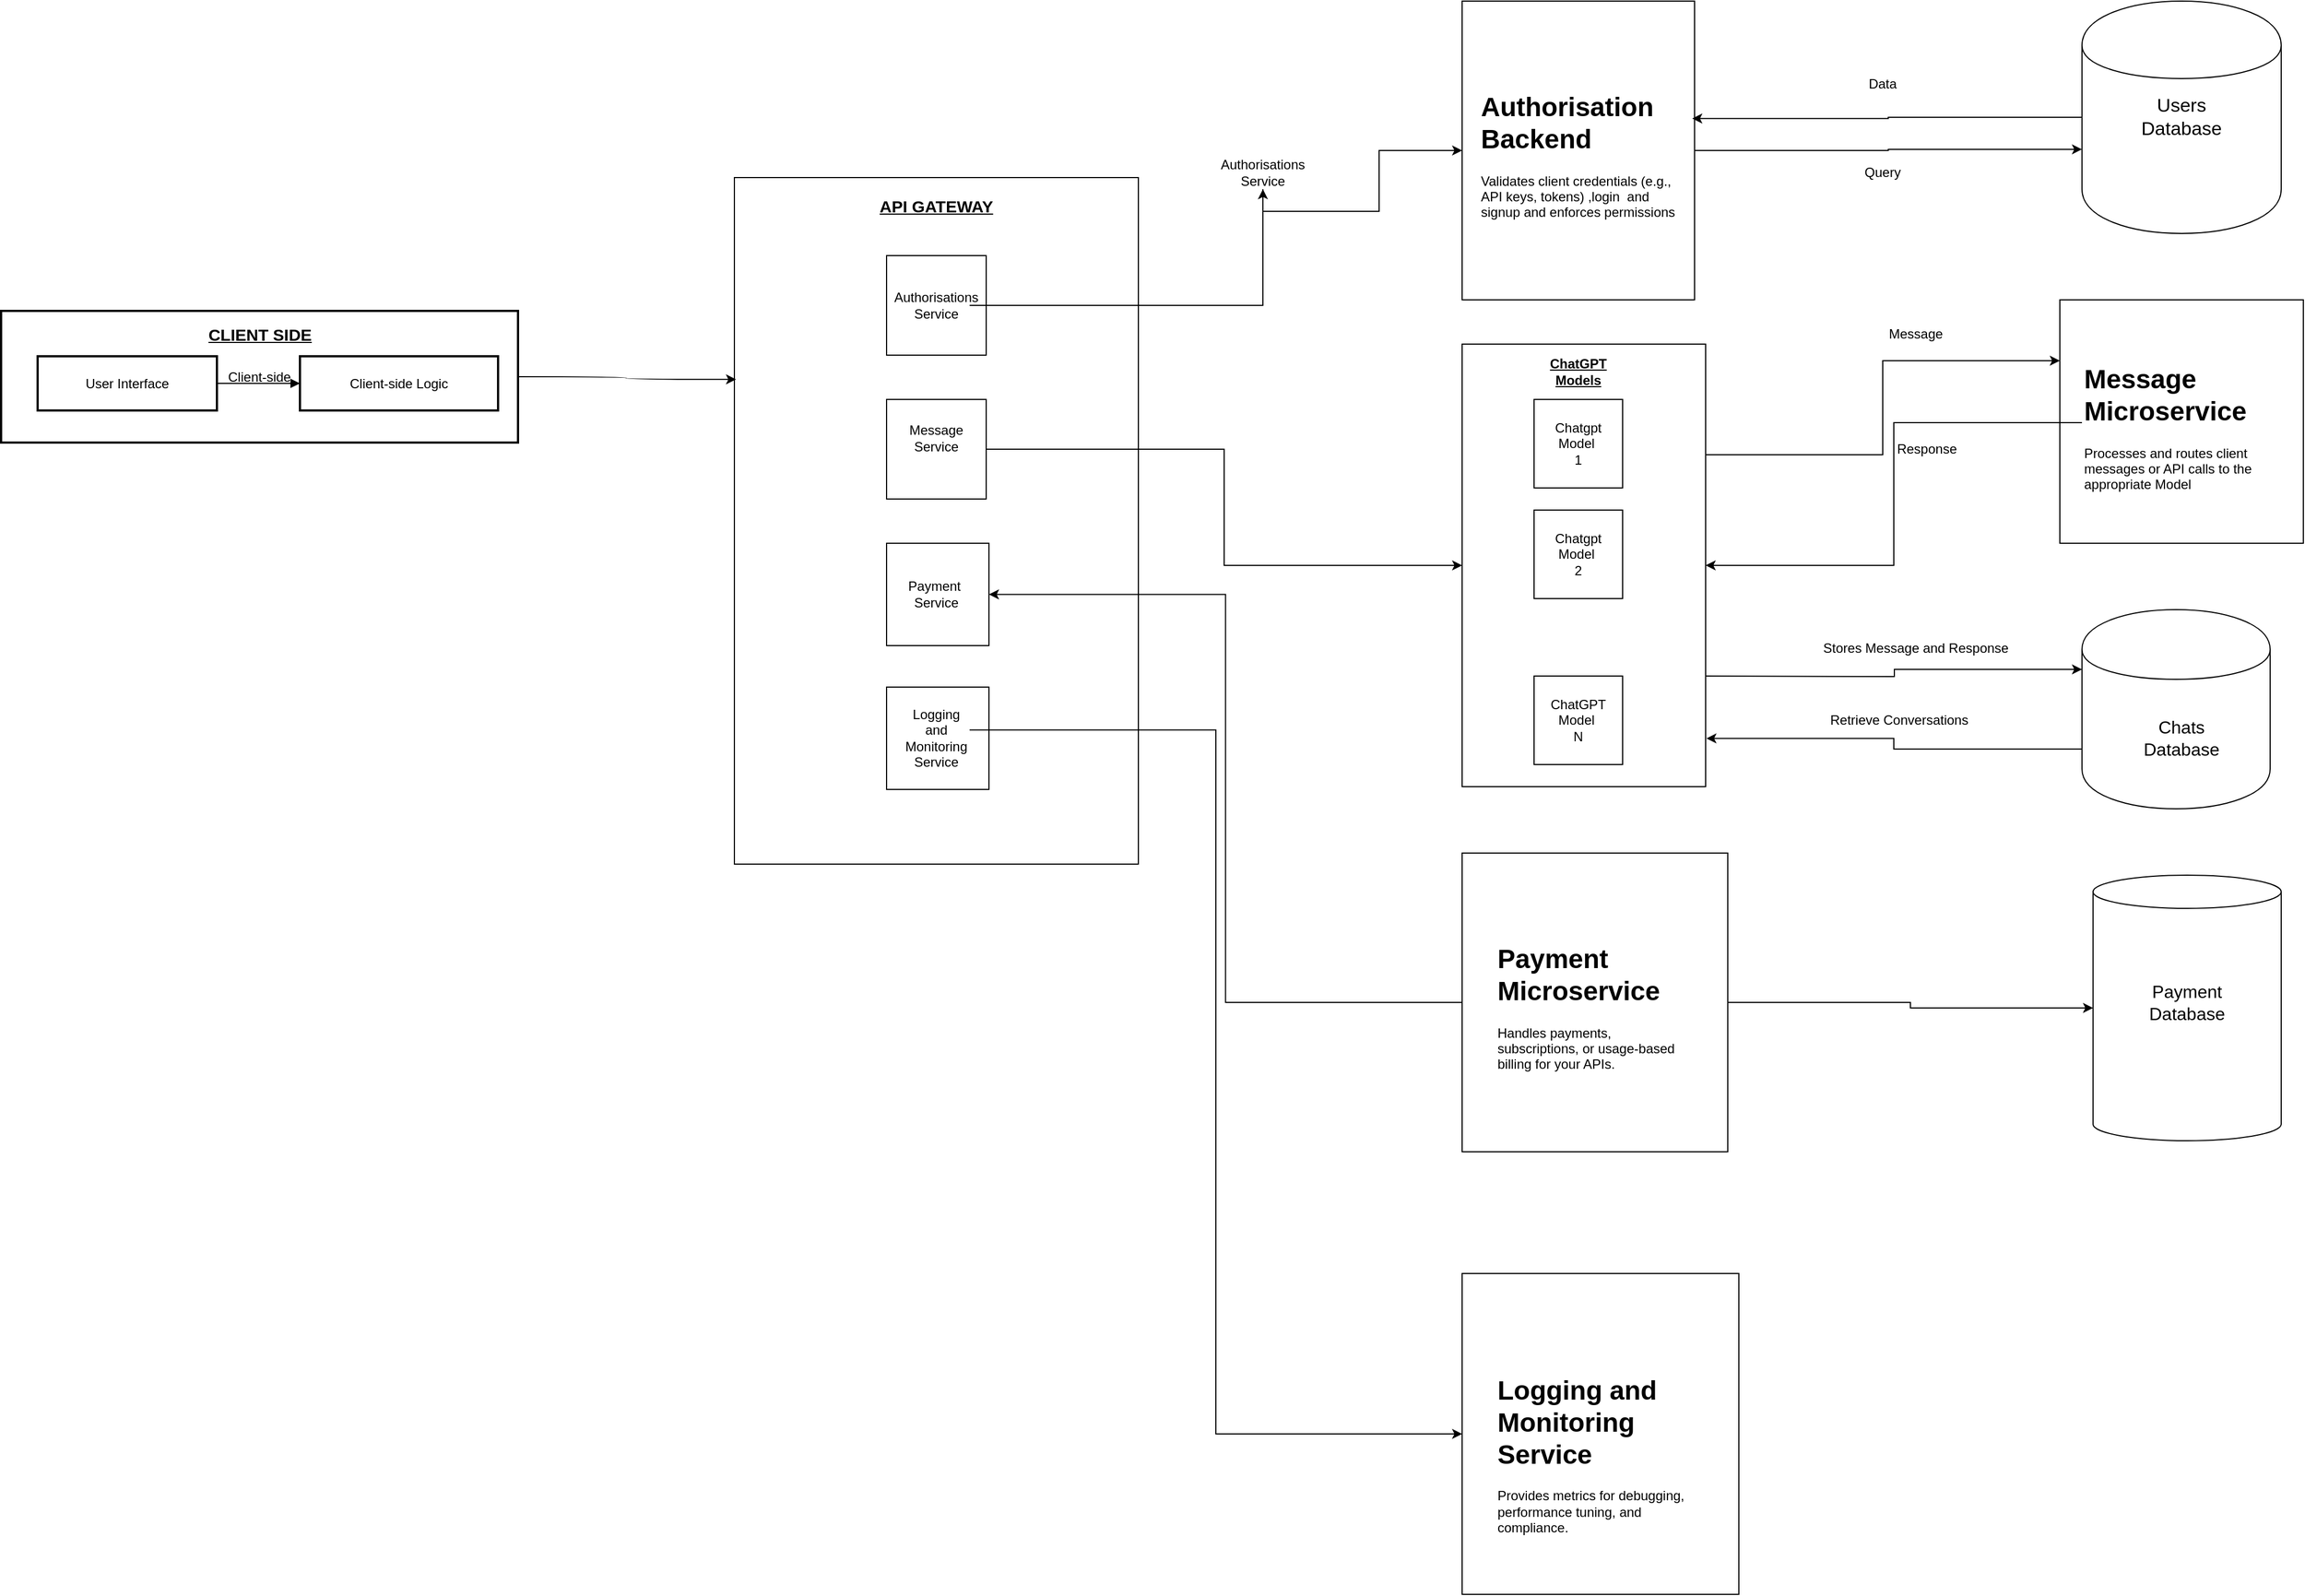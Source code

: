 <mxfile version="25.0.3">
  <diagram name="Page-1" id="c9Ai-ubDrSZvEC2KYgUM">
    <mxGraphModel dx="4370" dy="1704" grid="1" gridSize="10" guides="1" tooltips="1" connect="1" arrows="1" fold="1" page="1" pageScale="1" pageWidth="850" pageHeight="1100" math="0" shadow="0">
      <root>
        <mxCell id="0" />
        <mxCell id="1" parent="0" />
        <mxCell id="4" value="Client-side" style="whiteSpace=wrap;strokeWidth=2;" parent="1" vertex="1">
          <mxGeometry y="300" width="467" height="119" as="geometry" />
        </mxCell>
        <mxCell id="5" value="User Interface" style="whiteSpace=wrap;strokeWidth=2;" parent="1" vertex="1">
          <mxGeometry x="33" y="341" width="162" height="49" as="geometry" />
        </mxCell>
        <mxCell id="6" value="Client-side Logic" style="whiteSpace=wrap;strokeWidth=2;" parent="1" vertex="1">
          <mxGeometry x="270" y="341" width="179" height="49" as="geometry" />
        </mxCell>
        <mxCell id="11" value="" style="curved=1;startArrow=none;endArrow=block;exitX=1;exitY=0.5;entryX=0;entryY=0.5;" parent="1" source="5" target="6" edge="1">
          <mxGeometry relative="1" as="geometry">
            <Array as="points" />
          </mxGeometry>
        </mxCell>
        <mxCell id="FdN9x6t_w3lRcBCilJA2-15" value="" style="rounded=0;whiteSpace=wrap;html=1;" vertex="1" parent="1">
          <mxGeometry x="662.5" y="179.5" width="365" height="620.5" as="geometry" />
        </mxCell>
        <mxCell id="FdN9x6t_w3lRcBCilJA2-16" value="&lt;b&gt;&lt;u&gt;&lt;font style=&quot;font-size: 15px;&quot;&gt;CLIENT SIDE&lt;/font&gt;&lt;/u&gt;&lt;/b&gt;" style="text;html=1;align=center;verticalAlign=middle;whiteSpace=wrap;rounded=0;" vertex="1" parent="1">
          <mxGeometry x="118.5" y="301" width="230" height="40" as="geometry" />
        </mxCell>
        <mxCell id="FdN9x6t_w3lRcBCilJA2-17" value="&lt;b&gt;&lt;u&gt;&lt;font style=&quot;font-size: 15px;&quot;&gt;API GATEWAY&lt;/font&gt;&lt;/u&gt;&lt;/b&gt;" style="text;html=1;align=center;verticalAlign=middle;whiteSpace=wrap;rounded=0;" vertex="1" parent="1">
          <mxGeometry x="735" y="190" width="220" height="30" as="geometry" />
        </mxCell>
        <mxCell id="FdN9x6t_w3lRcBCilJA2-21" value="" style="whiteSpace=wrap;html=1;aspect=fixed;" vertex="1" parent="1">
          <mxGeometry x="800" y="250" width="90" height="90" as="geometry" />
        </mxCell>
        <mxCell id="FdN9x6t_w3lRcBCilJA2-49" style="edgeStyle=orthogonalEdgeStyle;rounded=0;orthogonalLoop=1;jettySize=auto;html=1;exitX=1;exitY=0.5;exitDx=0;exitDy=0;entryX=0;entryY=0.5;entryDx=0;entryDy=0;" edge="1" parent="1" source="FdN9x6t_w3lRcBCilJA2-23" target="FdN9x6t_w3lRcBCilJA2-39">
          <mxGeometry relative="1" as="geometry" />
        </mxCell>
        <mxCell id="FdN9x6t_w3lRcBCilJA2-23" value="" style="whiteSpace=wrap;html=1;aspect=fixed;" vertex="1" parent="1">
          <mxGeometry x="800" y="380" width="90" height="90" as="geometry" />
        </mxCell>
        <mxCell id="FdN9x6t_w3lRcBCilJA2-25" value="" style="whiteSpace=wrap;html=1;aspect=fixed;" vertex="1" parent="1">
          <mxGeometry x="800" y="510" width="92.5" height="92.5" as="geometry" />
        </mxCell>
        <mxCell id="FdN9x6t_w3lRcBCilJA2-26" value="" style="whiteSpace=wrap;html=1;aspect=fixed;" vertex="1" parent="1">
          <mxGeometry x="800" y="640" width="92.5" height="92.5" as="geometry" />
        </mxCell>
        <mxCell id="FdN9x6t_w3lRcBCilJA2-36" value="" style="edgeStyle=orthogonalEdgeStyle;rounded=0;orthogonalLoop=1;jettySize=auto;html=1;" edge="1" parent="1" source="FdN9x6t_w3lRcBCilJA2-27" target="FdN9x6t_w3lRcBCilJA2-35">
          <mxGeometry relative="1" as="geometry" />
        </mxCell>
        <mxCell id="FdN9x6t_w3lRcBCilJA2-27" value="Authorisations&lt;div&gt;Service&lt;/div&gt;" style="text;html=1;align=center;verticalAlign=middle;whiteSpace=wrap;rounded=0;" vertex="1" parent="1">
          <mxGeometry x="815" y="280" width="60" height="30" as="geometry" />
        </mxCell>
        <mxCell id="FdN9x6t_w3lRcBCilJA2-28" value="Message&lt;div&gt;Service&lt;/div&gt;" style="text;html=1;align=center;verticalAlign=middle;whiteSpace=wrap;rounded=0;" vertex="1" parent="1">
          <mxGeometry x="815" y="400" width="60" height="30" as="geometry" />
        </mxCell>
        <mxCell id="FdN9x6t_w3lRcBCilJA2-29" value="Payment&amp;nbsp;&lt;div&gt;Service&lt;/div&gt;" style="text;html=1;align=center;verticalAlign=middle;whiteSpace=wrap;rounded=0;" vertex="1" parent="1">
          <mxGeometry x="815" y="541.25" width="60" height="30" as="geometry" />
        </mxCell>
        <mxCell id="FdN9x6t_w3lRcBCilJA2-61" style="edgeStyle=orthogonalEdgeStyle;rounded=0;orthogonalLoop=1;jettySize=auto;html=1;exitX=1;exitY=0.25;exitDx=0;exitDy=0;entryX=0;entryY=0.5;entryDx=0;entryDy=0;" edge="1" parent="1" source="FdN9x6t_w3lRcBCilJA2-30" target="FdN9x6t_w3lRcBCilJA2-59">
          <mxGeometry relative="1" as="geometry" />
        </mxCell>
        <mxCell id="FdN9x6t_w3lRcBCilJA2-30" value="Logging and Monitoring Service" style="text;html=1;align=center;verticalAlign=middle;whiteSpace=wrap;rounded=0;" vertex="1" parent="1">
          <mxGeometry x="815" y="671.25" width="60" height="30" as="geometry" />
        </mxCell>
        <mxCell id="FdN9x6t_w3lRcBCilJA2-32" style="edgeStyle=orthogonalEdgeStyle;rounded=0;orthogonalLoop=1;jettySize=auto;html=1;exitX=1;exitY=0.5;exitDx=0;exitDy=0;entryX=0.004;entryY=0.294;entryDx=0;entryDy=0;entryPerimeter=0;curved=1;" edge="1" parent="1" source="4" target="FdN9x6t_w3lRcBCilJA2-15">
          <mxGeometry relative="1" as="geometry" />
        </mxCell>
        <mxCell id="FdN9x6t_w3lRcBCilJA2-33" value="" style="rounded=0;whiteSpace=wrap;html=1;" vertex="1" parent="1">
          <mxGeometry x="1320" y="20" width="210" height="270" as="geometry" />
        </mxCell>
        <mxCell id="FdN9x6t_w3lRcBCilJA2-34" value="&lt;h1 style=&quot;margin-top: 0px;&quot;&gt;Authorisation Backend&lt;/h1&gt;&lt;div&gt;Validates client credentials (e.g., API keys, tokens) ,login&amp;nbsp; and signup and enforces permissions , ,&amp;nbsp;&lt;/div&gt;" style="text;html=1;whiteSpace=wrap;overflow=hidden;rounded=0;" vertex="1" parent="1">
          <mxGeometry x="1335" y="95" width="180" height="120" as="geometry" />
        </mxCell>
        <mxCell id="FdN9x6t_w3lRcBCilJA2-38" style="edgeStyle=orthogonalEdgeStyle;rounded=0;orthogonalLoop=1;jettySize=auto;html=1;exitX=0.5;exitY=1;exitDx=0;exitDy=0;entryX=0;entryY=0.5;entryDx=0;entryDy=0;" edge="1" parent="1" source="FdN9x6t_w3lRcBCilJA2-35" target="FdN9x6t_w3lRcBCilJA2-33">
          <mxGeometry relative="1" as="geometry" />
        </mxCell>
        <mxCell id="FdN9x6t_w3lRcBCilJA2-35" value="Authorisations&lt;div&gt;Service&lt;/div&gt;" style="text;html=1;align=center;verticalAlign=middle;whiteSpace=wrap;rounded=0;" vertex="1" parent="1">
          <mxGeometry x="1110" y="160" width="60" height="30" as="geometry" />
        </mxCell>
        <mxCell id="FdN9x6t_w3lRcBCilJA2-68" style="edgeStyle=orthogonalEdgeStyle;rounded=0;orthogonalLoop=1;jettySize=auto;html=1;exitX=1;exitY=0.25;exitDx=0;exitDy=0;entryX=0;entryY=0.25;entryDx=0;entryDy=0;" edge="1" parent="1" source="FdN9x6t_w3lRcBCilJA2-39" target="FdN9x6t_w3lRcBCilJA2-45">
          <mxGeometry relative="1" as="geometry" />
        </mxCell>
        <mxCell id="FdN9x6t_w3lRcBCilJA2-39" value="" style="rounded=0;whiteSpace=wrap;html=1;" vertex="1" parent="1">
          <mxGeometry x="1320" y="330" width="220" height="400" as="geometry" />
        </mxCell>
        <mxCell id="FdN9x6t_w3lRcBCilJA2-40" value="&lt;div&gt;Chatgpt&lt;/div&gt;&lt;div&gt;Model&amp;nbsp;&lt;/div&gt;&lt;div&gt;1&lt;/div&gt;" style="whiteSpace=wrap;html=1;aspect=fixed;" vertex="1" parent="1">
          <mxGeometry x="1385" y="380" width="80" height="80" as="geometry" />
        </mxCell>
        <mxCell id="FdN9x6t_w3lRcBCilJA2-41" value="Chatgpt&lt;div&gt;Model&amp;nbsp;&lt;/div&gt;&lt;div&gt;2&lt;/div&gt;" style="whiteSpace=wrap;html=1;aspect=fixed;" vertex="1" parent="1">
          <mxGeometry x="1385" y="480" width="80" height="80" as="geometry" />
        </mxCell>
        <mxCell id="FdN9x6t_w3lRcBCilJA2-43" value="&lt;b&gt;&lt;u&gt;ChatGPT&lt;/u&gt;&lt;/b&gt;&lt;div&gt;&lt;b&gt;&lt;u&gt;Models&lt;/u&gt;&lt;/b&gt;&lt;/div&gt;" style="text;html=1;align=center;verticalAlign=middle;whiteSpace=wrap;rounded=0;" vertex="1" parent="1">
          <mxGeometry x="1395" y="340" width="60" height="30" as="geometry" />
        </mxCell>
        <mxCell id="FdN9x6t_w3lRcBCilJA2-44" value="ChatGPT&lt;div&gt;Model&amp;nbsp;&lt;/div&gt;&lt;div&gt;N&lt;/div&gt;" style="whiteSpace=wrap;html=1;aspect=fixed;" vertex="1" parent="1">
          <mxGeometry x="1385" y="630" width="80" height="80" as="geometry" />
        </mxCell>
        <mxCell id="FdN9x6t_w3lRcBCilJA2-45" value="" style="whiteSpace=wrap;html=1;aspect=fixed;" vertex="1" parent="1">
          <mxGeometry x="1860" y="290" width="220" height="220" as="geometry" />
        </mxCell>
        <mxCell id="FdN9x6t_w3lRcBCilJA2-52" style="edgeStyle=orthogonalEdgeStyle;rounded=0;orthogonalLoop=1;jettySize=auto;html=1;exitX=0;exitY=0.5;exitDx=0;exitDy=0;" edge="1" parent="1" source="FdN9x6t_w3lRcBCilJA2-46" target="FdN9x6t_w3lRcBCilJA2-39">
          <mxGeometry relative="1" as="geometry" />
        </mxCell>
        <mxCell id="FdN9x6t_w3lRcBCilJA2-46" value="&lt;h1 style=&quot;margin-top: 0px;&quot;&gt;Message Microservice&lt;/h1&gt;&lt;div&gt;Processes and routes client messages or API calls to the appropriate Model&lt;/div&gt;" style="text;html=1;whiteSpace=wrap;overflow=hidden;rounded=0;" vertex="1" parent="1">
          <mxGeometry x="1880" y="341" width="180" height="120" as="geometry" />
        </mxCell>
        <mxCell id="FdN9x6t_w3lRcBCilJA2-58" style="edgeStyle=orthogonalEdgeStyle;rounded=0;orthogonalLoop=1;jettySize=auto;html=1;exitX=0;exitY=0.5;exitDx=0;exitDy=0;entryX=1;entryY=0.5;entryDx=0;entryDy=0;" edge="1" parent="1" source="FdN9x6t_w3lRcBCilJA2-54" target="FdN9x6t_w3lRcBCilJA2-25">
          <mxGeometry relative="1" as="geometry" />
        </mxCell>
        <mxCell id="FdN9x6t_w3lRcBCilJA2-54" value="" style="rounded=0;whiteSpace=wrap;html=1;" vertex="1" parent="1">
          <mxGeometry x="1320" y="790" width="240" height="270" as="geometry" />
        </mxCell>
        <mxCell id="FdN9x6t_w3lRcBCilJA2-55" value="&lt;h1 style=&quot;margin-top: 0px;&quot;&gt;Payment Microservice&lt;/h1&gt;&lt;div&gt;Handles payments, subscriptions, or usage-based billing for your APIs.&lt;/div&gt;" style="text;html=1;whiteSpace=wrap;overflow=hidden;rounded=0;" vertex="1" parent="1">
          <mxGeometry x="1350" y="865" width="180" height="120" as="geometry" />
        </mxCell>
        <mxCell id="FdN9x6t_w3lRcBCilJA2-59" value="" style="rounded=0;whiteSpace=wrap;html=1;" vertex="1" parent="1">
          <mxGeometry x="1320" y="1170" width="250" height="290" as="geometry" />
        </mxCell>
        <mxCell id="FdN9x6t_w3lRcBCilJA2-60" value="&lt;h1 style=&quot;margin-top: 0px;&quot;&gt;Logging and Monitoring Service&lt;/h1&gt;&lt;div&gt;Provides metrics for debugging, performance tuning, and compliance.&lt;/div&gt;&lt;div&gt;&lt;br&gt;&lt;/div&gt;&lt;div&gt;&lt;br&gt;&lt;/div&gt;" style="text;html=1;whiteSpace=wrap;overflow=hidden;rounded=0;" vertex="1" parent="1">
          <mxGeometry x="1350" y="1255" width="190" height="175" as="geometry" />
        </mxCell>
        <mxCell id="FdN9x6t_w3lRcBCilJA2-62" value="" style="shape=cylinder;whiteSpace=wrap;html=1;boundedLbl=1;backgroundOutline=1;" vertex="1" parent="1">
          <mxGeometry x="1880" y="20" width="180" height="210" as="geometry" />
        </mxCell>
        <mxCell id="FdN9x6t_w3lRcBCilJA2-63" style="edgeStyle=orthogonalEdgeStyle;rounded=0;orthogonalLoop=1;jettySize=auto;html=1;exitX=1;exitY=0.5;exitDx=0;exitDy=0;entryX=0;entryY=0.638;entryDx=0;entryDy=0;entryPerimeter=0;" edge="1" parent="1" source="FdN9x6t_w3lRcBCilJA2-33" target="FdN9x6t_w3lRcBCilJA2-62">
          <mxGeometry relative="1" as="geometry" />
        </mxCell>
        <mxCell id="FdN9x6t_w3lRcBCilJA2-64" style="edgeStyle=orthogonalEdgeStyle;rounded=0;orthogonalLoop=1;jettySize=auto;html=1;exitX=0;exitY=0.5;exitDx=0;exitDy=0;entryX=0.99;entryY=0.393;entryDx=0;entryDy=0;entryPerimeter=0;" edge="1" parent="1" source="FdN9x6t_w3lRcBCilJA2-62" target="FdN9x6t_w3lRcBCilJA2-33">
          <mxGeometry relative="1" as="geometry" />
        </mxCell>
        <mxCell id="FdN9x6t_w3lRcBCilJA2-65" value="Data" style="text;html=1;align=center;verticalAlign=middle;whiteSpace=wrap;rounded=0;" vertex="1" parent="1">
          <mxGeometry x="1670" y="80" width="60" height="30" as="geometry" />
        </mxCell>
        <mxCell id="FdN9x6t_w3lRcBCilJA2-66" value="Query" style="text;html=1;align=center;verticalAlign=middle;whiteSpace=wrap;rounded=0;" vertex="1" parent="1">
          <mxGeometry x="1670" y="160" width="60" height="30" as="geometry" />
        </mxCell>
        <mxCell id="FdN9x6t_w3lRcBCilJA2-67" value="" style="shape=cylinder;whiteSpace=wrap;html=1;boundedLbl=1;backgroundOutline=1;" vertex="1" parent="1">
          <mxGeometry x="1880" y="570" width="170" height="180" as="geometry" />
        </mxCell>
        <mxCell id="FdN9x6t_w3lRcBCilJA2-69" value="Message" style="text;html=1;align=center;verticalAlign=middle;whiteSpace=wrap;rounded=0;" vertex="1" parent="1">
          <mxGeometry x="1700" y="306" width="60" height="30" as="geometry" />
        </mxCell>
        <mxCell id="FdN9x6t_w3lRcBCilJA2-72" style="edgeStyle=orthogonalEdgeStyle;rounded=0;orthogonalLoop=1;jettySize=auto;html=1;exitX=1;exitY=0;exitDx=0;exitDy=0;entryX=0;entryY=0.3;entryDx=0;entryDy=0;" edge="1" parent="1" target="FdN9x6t_w3lRcBCilJA2-67">
          <mxGeometry relative="1" as="geometry">
            <mxPoint x="1540.0" y="630" as="sourcePoint" />
          </mxGeometry>
        </mxCell>
        <mxCell id="FdN9x6t_w3lRcBCilJA2-71" value="Response" style="text;html=1;align=center;verticalAlign=middle;whiteSpace=wrap;rounded=0;" vertex="1" parent="1">
          <mxGeometry x="1710" y="410" width="60" height="30" as="geometry" />
        </mxCell>
        <mxCell id="FdN9x6t_w3lRcBCilJA2-74" value="Stores Message and Response" style="text;html=1;align=center;verticalAlign=middle;whiteSpace=wrap;rounded=0;" vertex="1" parent="1">
          <mxGeometry x="1590" y="590" width="280" height="30" as="geometry" />
        </mxCell>
        <mxCell id="FdN9x6t_w3lRcBCilJA2-75" style="edgeStyle=orthogonalEdgeStyle;rounded=0;orthogonalLoop=1;jettySize=auto;html=1;exitX=0;exitY=0.7;exitDx=0;exitDy=0;entryX=1.003;entryY=0.891;entryDx=0;entryDy=0;entryPerimeter=0;" edge="1" parent="1" source="FdN9x6t_w3lRcBCilJA2-67" target="FdN9x6t_w3lRcBCilJA2-39">
          <mxGeometry relative="1" as="geometry" />
        </mxCell>
        <mxCell id="FdN9x6t_w3lRcBCilJA2-76" value="Retrieve Conversations" style="text;html=1;align=center;verticalAlign=middle;whiteSpace=wrap;rounded=0;" vertex="1" parent="1">
          <mxGeometry x="1640" y="655" width="150" height="30" as="geometry" />
        </mxCell>
        <mxCell id="FdN9x6t_w3lRcBCilJA2-77" value="&lt;font style=&quot;font-size: 17px;&quot;&gt;Users&lt;/font&gt;&lt;div&gt;&lt;font style=&quot;font-size: 17px;&quot;&gt;Database&lt;/font&gt;&lt;/div&gt;" style="text;html=1;align=center;verticalAlign=middle;whiteSpace=wrap;rounded=0;" vertex="1" parent="1">
          <mxGeometry x="1940" y="110" width="60" height="30" as="geometry" />
        </mxCell>
        <mxCell id="FdN9x6t_w3lRcBCilJA2-78" value="&lt;font style=&quot;font-size: 16px;&quot;&gt;Chats&lt;/font&gt;&lt;div&gt;&lt;font style=&quot;font-size: 16px;&quot;&gt;Database&lt;/font&gt;&lt;/div&gt;" style="text;html=1;align=center;verticalAlign=middle;whiteSpace=wrap;rounded=0;" vertex="1" parent="1">
          <mxGeometry x="1940" y="671.25" width="60" height="30" as="geometry" />
        </mxCell>
        <mxCell id="FdN9x6t_w3lRcBCilJA2-79" value="" style="shape=cylinder3;whiteSpace=wrap;html=1;boundedLbl=1;backgroundOutline=1;size=15;" vertex="1" parent="1">
          <mxGeometry x="1890" y="810" width="170" height="240" as="geometry" />
        </mxCell>
        <mxCell id="FdN9x6t_w3lRcBCilJA2-80" style="edgeStyle=orthogonalEdgeStyle;rounded=0;orthogonalLoop=1;jettySize=auto;html=1;exitX=1;exitY=0.5;exitDx=0;exitDy=0;entryX=0;entryY=0.5;entryDx=0;entryDy=0;entryPerimeter=0;" edge="1" parent="1" source="FdN9x6t_w3lRcBCilJA2-54" target="FdN9x6t_w3lRcBCilJA2-79">
          <mxGeometry relative="1" as="geometry">
            <mxPoint x="1880" y="920" as="targetPoint" />
          </mxGeometry>
        </mxCell>
        <mxCell id="FdN9x6t_w3lRcBCilJA2-81" value="&lt;font style=&quot;font-size: 16px;&quot;&gt;Payment&lt;/font&gt;&lt;div&gt;&lt;font style=&quot;font-size: 16px;&quot;&gt;Database&lt;/font&gt;&lt;/div&gt;" style="text;html=1;align=center;verticalAlign=middle;whiteSpace=wrap;rounded=0;" vertex="1" parent="1">
          <mxGeometry x="1945" y="910" width="60" height="30" as="geometry" />
        </mxCell>
      </root>
    </mxGraphModel>
  </diagram>
</mxfile>

